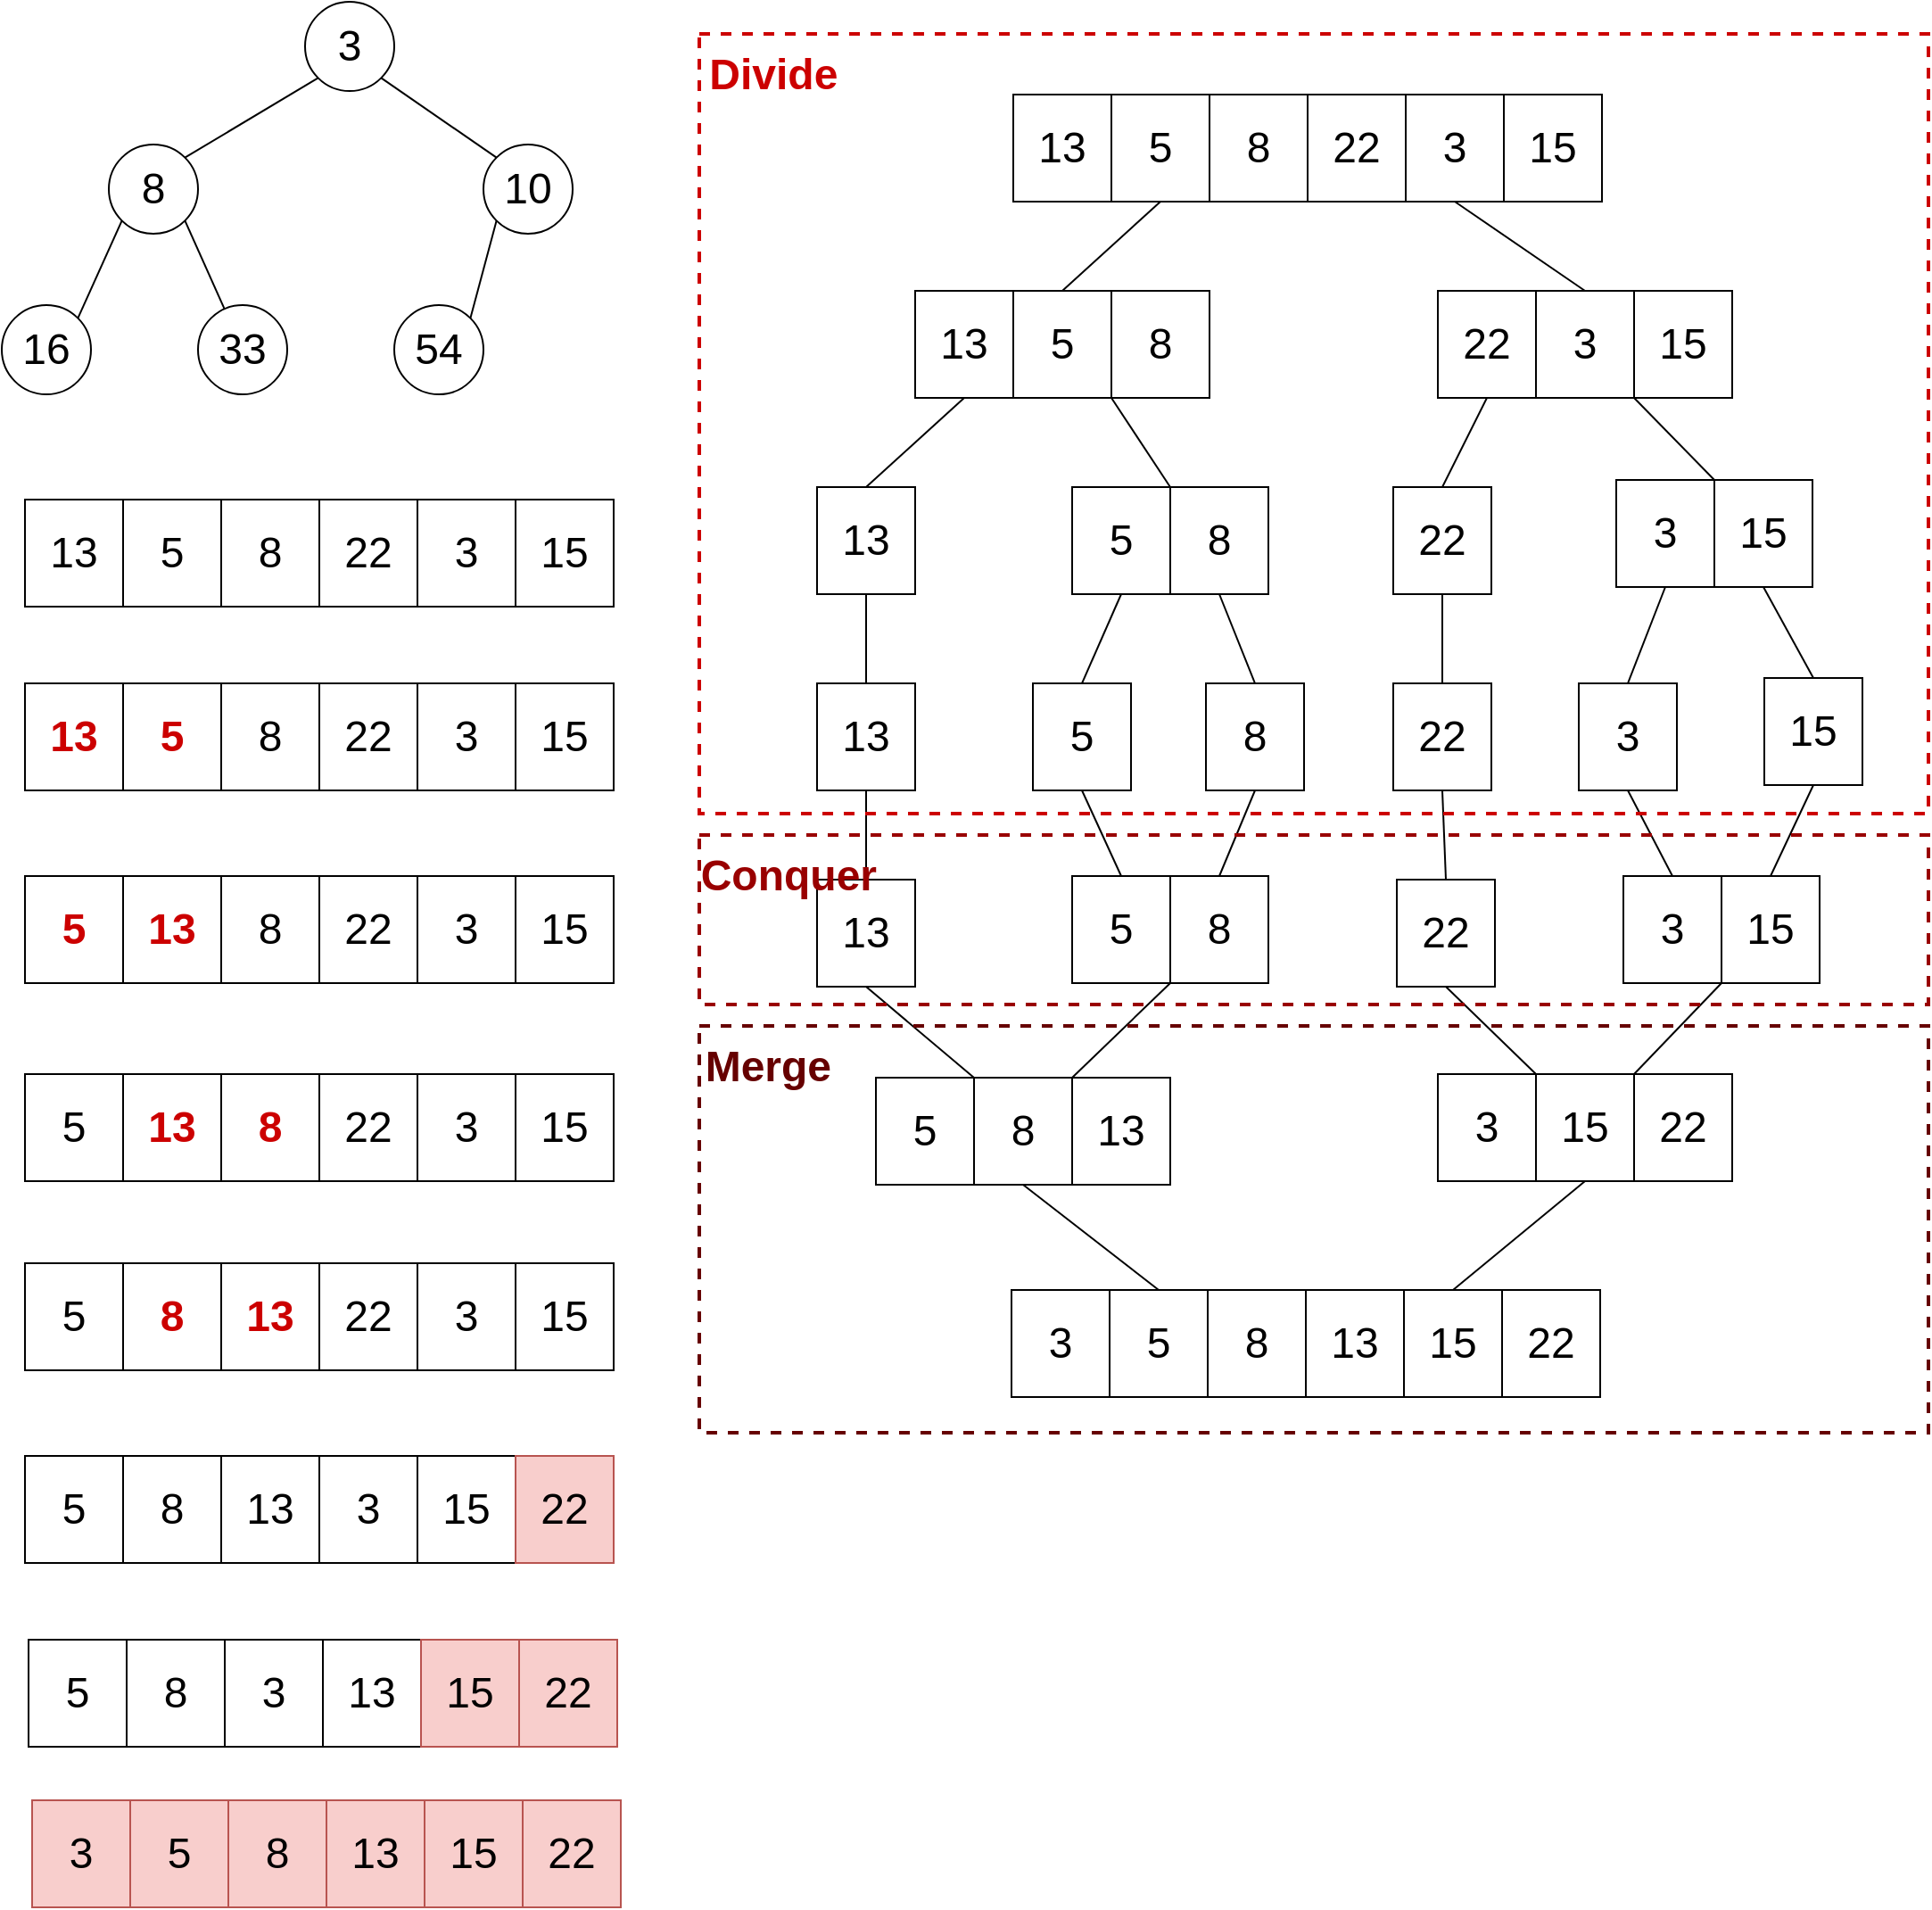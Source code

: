 <mxfile version="12.9.13" type="github">
  <diagram id="IQpS7d1PLVy1vGDSn6vQ" name="Page-1">
    <mxGraphModel dx="1357" dy="807" grid="0" gridSize="10" guides="1" tooltips="1" connect="1" arrows="1" fold="1" page="0" pageScale="1" pageWidth="850" pageHeight="1100" math="0" shadow="0">
      <root>
        <mxCell id="0" />
        <mxCell id="1" parent="0" />
        <mxCell id="_ROd4VlNrvX8ry7WKHQZ-1" value="&lt;font style=&quot;font-size: 24px&quot;&gt;3&lt;/font&gt;" style="ellipse;whiteSpace=wrap;html=1;aspect=fixed;fontSize=24;" parent="1" vertex="1">
          <mxGeometry x="180" y="4" width="50" height="50" as="geometry" />
        </mxCell>
        <mxCell id="_ROd4VlNrvX8ry7WKHQZ-2" value="8" style="ellipse;whiteSpace=wrap;html=1;aspect=fixed;fontSize=24;" parent="1" vertex="1">
          <mxGeometry x="70" y="84" width="50" height="50" as="geometry" />
        </mxCell>
        <mxCell id="_ROd4VlNrvX8ry7WKHQZ-3" value="10" style="ellipse;whiteSpace=wrap;html=1;aspect=fixed;fontSize=24;" parent="1" vertex="1">
          <mxGeometry x="280" y="84" width="50" height="50" as="geometry" />
        </mxCell>
        <mxCell id="_ROd4VlNrvX8ry7WKHQZ-4" value="16" style="ellipse;whiteSpace=wrap;html=1;aspect=fixed;fontSize=24;" parent="1" vertex="1">
          <mxGeometry x="10" y="174" width="50" height="50" as="geometry" />
        </mxCell>
        <mxCell id="_ROd4VlNrvX8ry7WKHQZ-5" value="33" style="ellipse;whiteSpace=wrap;html=1;aspect=fixed;fontSize=24;" parent="1" vertex="1">
          <mxGeometry x="120" y="174" width="50" height="50" as="geometry" />
        </mxCell>
        <mxCell id="_ROd4VlNrvX8ry7WKHQZ-6" value="54" style="ellipse;whiteSpace=wrap;html=1;aspect=fixed;fontSize=24;" parent="1" vertex="1">
          <mxGeometry x="230" y="174" width="50" height="50" as="geometry" />
        </mxCell>
        <mxCell id="_ROd4VlNrvX8ry7WKHQZ-9" value="" style="endArrow=none;html=1;entryX=0;entryY=1;entryDx=0;entryDy=0;exitX=1;exitY=0;exitDx=0;exitDy=0;fontSize=24;" parent="1" source="_ROd4VlNrvX8ry7WKHQZ-2" target="_ROd4VlNrvX8ry7WKHQZ-1" edge="1">
          <mxGeometry width="50" height="50" relative="1" as="geometry">
            <mxPoint x="180" y="384" as="sourcePoint" />
            <mxPoint x="230" y="334" as="targetPoint" />
          </mxGeometry>
        </mxCell>
        <mxCell id="_ROd4VlNrvX8ry7WKHQZ-10" value="" style="endArrow=none;html=1;entryX=1;entryY=1;entryDx=0;entryDy=0;exitX=0;exitY=0;exitDx=0;exitDy=0;fontSize=24;" parent="1" source="_ROd4VlNrvX8ry7WKHQZ-3" target="_ROd4VlNrvX8ry7WKHQZ-1" edge="1">
          <mxGeometry width="50" height="50" relative="1" as="geometry">
            <mxPoint x="180" y="384" as="sourcePoint" />
            <mxPoint x="230" y="334" as="targetPoint" />
          </mxGeometry>
        </mxCell>
        <mxCell id="_ROd4VlNrvX8ry7WKHQZ-11" value="" style="endArrow=none;html=1;entryX=0;entryY=1;entryDx=0;entryDy=0;exitX=1;exitY=0;exitDx=0;exitDy=0;fontSize=24;" parent="1" source="_ROd4VlNrvX8ry7WKHQZ-4" target="_ROd4VlNrvX8ry7WKHQZ-2" edge="1">
          <mxGeometry width="50" height="50" relative="1" as="geometry">
            <mxPoint x="180" y="384" as="sourcePoint" />
            <mxPoint x="230" y="334" as="targetPoint" />
          </mxGeometry>
        </mxCell>
        <mxCell id="_ROd4VlNrvX8ry7WKHQZ-13" value="" style="endArrow=none;html=1;entryX=1;entryY=1;entryDx=0;entryDy=0;fontSize=24;" parent="1" source="_ROd4VlNrvX8ry7WKHQZ-5" target="_ROd4VlNrvX8ry7WKHQZ-2" edge="1">
          <mxGeometry width="50" height="50" relative="1" as="geometry">
            <mxPoint x="180" y="384" as="sourcePoint" />
            <mxPoint x="230" y="334" as="targetPoint" />
          </mxGeometry>
        </mxCell>
        <mxCell id="_ROd4VlNrvX8ry7WKHQZ-15" value="" style="endArrow=none;html=1;entryX=0;entryY=1;entryDx=0;entryDy=0;exitX=1;exitY=0;exitDx=0;exitDy=0;fontSize=24;" parent="1" source="_ROd4VlNrvX8ry7WKHQZ-6" target="_ROd4VlNrvX8ry7WKHQZ-3" edge="1">
          <mxGeometry width="50" height="50" relative="1" as="geometry">
            <mxPoint x="180" y="384" as="sourcePoint" />
            <mxPoint x="230" y="334" as="targetPoint" />
          </mxGeometry>
        </mxCell>
        <mxCell id="_ROd4VlNrvX8ry7WKHQZ-67" value="" style="group" parent="1" vertex="1" connectable="0">
          <mxGeometry x="23" y="283" width="330" height="60" as="geometry" />
        </mxCell>
        <mxCell id="_ROd4VlNrvX8ry7WKHQZ-31" value="5" style="rounded=0;whiteSpace=wrap;html=1;fontSize=24;" parent="_ROd4VlNrvX8ry7WKHQZ-67" vertex="1">
          <mxGeometry x="55" width="55" height="60" as="geometry" />
        </mxCell>
        <mxCell id="_ROd4VlNrvX8ry7WKHQZ-32" value="13" style="rounded=0;whiteSpace=wrap;html=1;fontSize=24;" parent="_ROd4VlNrvX8ry7WKHQZ-67" vertex="1">
          <mxGeometry width="55" height="60" as="geometry" />
        </mxCell>
        <mxCell id="_ROd4VlNrvX8ry7WKHQZ-33" value="8" style="rounded=0;whiteSpace=wrap;html=1;fontSize=24;" parent="_ROd4VlNrvX8ry7WKHQZ-67" vertex="1">
          <mxGeometry x="110" width="55" height="60" as="geometry" />
        </mxCell>
        <mxCell id="_ROd4VlNrvX8ry7WKHQZ-34" value="22" style="rounded=0;whiteSpace=wrap;html=1;fontSize=24;" parent="_ROd4VlNrvX8ry7WKHQZ-67" vertex="1">
          <mxGeometry x="165" width="55" height="60" as="geometry" />
        </mxCell>
        <mxCell id="_ROd4VlNrvX8ry7WKHQZ-35" value="3" style="rounded=0;whiteSpace=wrap;html=1;fontSize=24;" parent="_ROd4VlNrvX8ry7WKHQZ-67" vertex="1">
          <mxGeometry x="220" width="55" height="60" as="geometry" />
        </mxCell>
        <mxCell id="_ROd4VlNrvX8ry7WKHQZ-36" value="15" style="rounded=0;whiteSpace=wrap;html=1;fontSize=24;" parent="_ROd4VlNrvX8ry7WKHQZ-67" vertex="1">
          <mxGeometry x="275" width="55" height="60" as="geometry" />
        </mxCell>
        <mxCell id="_ROd4VlNrvX8ry7WKHQZ-68" value="" style="group" parent="1" vertex="1" connectable="0">
          <mxGeometry x="23" y="386" width="330" height="60" as="geometry" />
        </mxCell>
        <mxCell id="_ROd4VlNrvX8ry7WKHQZ-37" value="&lt;font color=&quot;#CC0000&quot;&gt;&lt;b&gt;5&lt;/b&gt;&lt;/font&gt;" style="rounded=0;whiteSpace=wrap;html=1;fontSize=24;" parent="_ROd4VlNrvX8ry7WKHQZ-68" vertex="1">
          <mxGeometry x="55" width="55" height="60" as="geometry" />
        </mxCell>
        <mxCell id="_ROd4VlNrvX8ry7WKHQZ-38" value="&lt;font color=&quot;#CC0000&quot;&gt;&lt;b&gt;13&lt;/b&gt;&lt;/font&gt;" style="rounded=0;whiteSpace=wrap;html=1;fontSize=24;" parent="_ROd4VlNrvX8ry7WKHQZ-68" vertex="1">
          <mxGeometry width="55" height="60" as="geometry" />
        </mxCell>
        <mxCell id="_ROd4VlNrvX8ry7WKHQZ-39" value="8" style="rounded=0;whiteSpace=wrap;html=1;fontSize=24;" parent="_ROd4VlNrvX8ry7WKHQZ-68" vertex="1">
          <mxGeometry x="110" width="55" height="60" as="geometry" />
        </mxCell>
        <mxCell id="_ROd4VlNrvX8ry7WKHQZ-40" value="22" style="rounded=0;whiteSpace=wrap;html=1;fontSize=24;" parent="_ROd4VlNrvX8ry7WKHQZ-68" vertex="1">
          <mxGeometry x="165" width="55" height="60" as="geometry" />
        </mxCell>
        <mxCell id="_ROd4VlNrvX8ry7WKHQZ-41" value="3" style="rounded=0;whiteSpace=wrap;html=1;fontSize=24;" parent="_ROd4VlNrvX8ry7WKHQZ-68" vertex="1">
          <mxGeometry x="220" width="55" height="60" as="geometry" />
        </mxCell>
        <mxCell id="_ROd4VlNrvX8ry7WKHQZ-42" value="15" style="rounded=0;whiteSpace=wrap;html=1;fontSize=24;" parent="_ROd4VlNrvX8ry7WKHQZ-68" vertex="1">
          <mxGeometry x="275" width="55" height="60" as="geometry" />
        </mxCell>
        <mxCell id="_ROd4VlNrvX8ry7WKHQZ-69" value="" style="group" parent="1" vertex="1" connectable="0">
          <mxGeometry x="23" y="494" width="330" height="60" as="geometry" />
        </mxCell>
        <mxCell id="_ROd4VlNrvX8ry7WKHQZ-43" value="&lt;b&gt;&lt;font color=&quot;#CC0000&quot;&gt;13&lt;/font&gt;&lt;/b&gt;" style="rounded=0;whiteSpace=wrap;html=1;fontSize=24;" parent="_ROd4VlNrvX8ry7WKHQZ-69" vertex="1">
          <mxGeometry x="55" width="55" height="60" as="geometry" />
        </mxCell>
        <mxCell id="_ROd4VlNrvX8ry7WKHQZ-44" value="&lt;b&gt;&lt;font color=&quot;#CC0000&quot;&gt;5&lt;/font&gt;&lt;/b&gt;" style="rounded=0;whiteSpace=wrap;html=1;fontSize=24;" parent="_ROd4VlNrvX8ry7WKHQZ-69" vertex="1">
          <mxGeometry width="55" height="60" as="geometry" />
        </mxCell>
        <mxCell id="_ROd4VlNrvX8ry7WKHQZ-45" value="8" style="rounded=0;whiteSpace=wrap;html=1;fontSize=24;" parent="_ROd4VlNrvX8ry7WKHQZ-69" vertex="1">
          <mxGeometry x="110" width="55" height="60" as="geometry" />
        </mxCell>
        <mxCell id="_ROd4VlNrvX8ry7WKHQZ-46" value="22" style="rounded=0;whiteSpace=wrap;html=1;fontSize=24;" parent="_ROd4VlNrvX8ry7WKHQZ-69" vertex="1">
          <mxGeometry x="165" width="55" height="60" as="geometry" />
        </mxCell>
        <mxCell id="_ROd4VlNrvX8ry7WKHQZ-47" value="3" style="rounded=0;whiteSpace=wrap;html=1;fontSize=24;" parent="_ROd4VlNrvX8ry7WKHQZ-69" vertex="1">
          <mxGeometry x="220" width="55" height="60" as="geometry" />
        </mxCell>
        <mxCell id="_ROd4VlNrvX8ry7WKHQZ-48" value="15" style="rounded=0;whiteSpace=wrap;html=1;fontSize=24;" parent="_ROd4VlNrvX8ry7WKHQZ-69" vertex="1">
          <mxGeometry x="275" width="55" height="60" as="geometry" />
        </mxCell>
        <mxCell id="_ROd4VlNrvX8ry7WKHQZ-70" value="" style="group" parent="1" vertex="1" connectable="0">
          <mxGeometry x="23" y="605" width="330" height="60" as="geometry" />
        </mxCell>
        <mxCell id="_ROd4VlNrvX8ry7WKHQZ-49" value="&lt;b&gt;&lt;font color=&quot;#CC0000&quot;&gt;13&lt;/font&gt;&lt;/b&gt;" style="rounded=0;whiteSpace=wrap;html=1;fontSize=24;" parent="_ROd4VlNrvX8ry7WKHQZ-70" vertex="1">
          <mxGeometry x="55" width="55" height="60" as="geometry" />
        </mxCell>
        <mxCell id="_ROd4VlNrvX8ry7WKHQZ-50" value="5" style="rounded=0;whiteSpace=wrap;html=1;fontSize=24;" parent="_ROd4VlNrvX8ry7WKHQZ-70" vertex="1">
          <mxGeometry width="55" height="60" as="geometry" />
        </mxCell>
        <mxCell id="_ROd4VlNrvX8ry7WKHQZ-51" value="&lt;b&gt;&lt;font color=&quot;#CC0000&quot;&gt;8&lt;/font&gt;&lt;/b&gt;" style="rounded=0;whiteSpace=wrap;html=1;fontSize=24;" parent="_ROd4VlNrvX8ry7WKHQZ-70" vertex="1">
          <mxGeometry x="110" width="55" height="60" as="geometry" />
        </mxCell>
        <mxCell id="_ROd4VlNrvX8ry7WKHQZ-52" value="22" style="rounded=0;whiteSpace=wrap;html=1;fontSize=24;" parent="_ROd4VlNrvX8ry7WKHQZ-70" vertex="1">
          <mxGeometry x="165" width="55" height="60" as="geometry" />
        </mxCell>
        <mxCell id="_ROd4VlNrvX8ry7WKHQZ-53" value="3" style="rounded=0;whiteSpace=wrap;html=1;fontSize=24;" parent="_ROd4VlNrvX8ry7WKHQZ-70" vertex="1">
          <mxGeometry x="220" width="55" height="60" as="geometry" />
        </mxCell>
        <mxCell id="_ROd4VlNrvX8ry7WKHQZ-54" value="15" style="rounded=0;whiteSpace=wrap;html=1;fontSize=24;" parent="_ROd4VlNrvX8ry7WKHQZ-70" vertex="1">
          <mxGeometry x="275" width="55" height="60" as="geometry" />
        </mxCell>
        <mxCell id="_ROd4VlNrvX8ry7WKHQZ-71" value="" style="group" parent="1" vertex="1" connectable="0">
          <mxGeometry x="23" y="711" width="330" height="60" as="geometry" />
        </mxCell>
        <mxCell id="_ROd4VlNrvX8ry7WKHQZ-55" value="&lt;b&gt;&lt;font color=&quot;#CC0000&quot;&gt;8&lt;/font&gt;&lt;/b&gt;" style="rounded=0;whiteSpace=wrap;html=1;fontSize=24;" parent="_ROd4VlNrvX8ry7WKHQZ-71" vertex="1">
          <mxGeometry x="55" width="55" height="60" as="geometry" />
        </mxCell>
        <mxCell id="_ROd4VlNrvX8ry7WKHQZ-56" value="5" style="rounded=0;whiteSpace=wrap;html=1;fontSize=24;" parent="_ROd4VlNrvX8ry7WKHQZ-71" vertex="1">
          <mxGeometry width="55" height="60" as="geometry" />
        </mxCell>
        <mxCell id="_ROd4VlNrvX8ry7WKHQZ-57" value="&lt;b&gt;&lt;font color=&quot;#CC0000&quot;&gt;13&lt;/font&gt;&lt;/b&gt;" style="rounded=0;whiteSpace=wrap;html=1;fontSize=24;" parent="_ROd4VlNrvX8ry7WKHQZ-71" vertex="1">
          <mxGeometry x="110" width="55" height="60" as="geometry" />
        </mxCell>
        <mxCell id="_ROd4VlNrvX8ry7WKHQZ-58" value="22" style="rounded=0;whiteSpace=wrap;html=1;fontSize=24;" parent="_ROd4VlNrvX8ry7WKHQZ-71" vertex="1">
          <mxGeometry x="165" width="55" height="60" as="geometry" />
        </mxCell>
        <mxCell id="_ROd4VlNrvX8ry7WKHQZ-59" value="3" style="rounded=0;whiteSpace=wrap;html=1;fontSize=24;" parent="_ROd4VlNrvX8ry7WKHQZ-71" vertex="1">
          <mxGeometry x="220" width="55" height="60" as="geometry" />
        </mxCell>
        <mxCell id="_ROd4VlNrvX8ry7WKHQZ-60" value="15" style="rounded=0;whiteSpace=wrap;html=1;fontSize=24;" parent="_ROd4VlNrvX8ry7WKHQZ-71" vertex="1">
          <mxGeometry x="275" width="55" height="60" as="geometry" />
        </mxCell>
        <mxCell id="_ROd4VlNrvX8ry7WKHQZ-72" value="" style="group" parent="1" vertex="1" connectable="0">
          <mxGeometry x="23" y="819" width="330" height="60" as="geometry" />
        </mxCell>
        <mxCell id="_ROd4VlNrvX8ry7WKHQZ-61" value="8" style="rounded=0;whiteSpace=wrap;html=1;fontSize=24;" parent="_ROd4VlNrvX8ry7WKHQZ-72" vertex="1">
          <mxGeometry x="55" width="55" height="60" as="geometry" />
        </mxCell>
        <mxCell id="_ROd4VlNrvX8ry7WKHQZ-62" value="5" style="rounded=0;whiteSpace=wrap;html=1;fontSize=24;" parent="_ROd4VlNrvX8ry7WKHQZ-72" vertex="1">
          <mxGeometry width="55" height="60" as="geometry" />
        </mxCell>
        <mxCell id="_ROd4VlNrvX8ry7WKHQZ-63" value="13" style="rounded=0;whiteSpace=wrap;html=1;fontSize=24;" parent="_ROd4VlNrvX8ry7WKHQZ-72" vertex="1">
          <mxGeometry x="110" width="55" height="60" as="geometry" />
        </mxCell>
        <mxCell id="_ROd4VlNrvX8ry7WKHQZ-64" value="3" style="rounded=0;whiteSpace=wrap;html=1;fontSize=24;" parent="_ROd4VlNrvX8ry7WKHQZ-72" vertex="1">
          <mxGeometry x="165" width="55" height="60" as="geometry" />
        </mxCell>
        <mxCell id="_ROd4VlNrvX8ry7WKHQZ-65" value="15" style="rounded=0;whiteSpace=wrap;html=1;fontSize=24;" parent="_ROd4VlNrvX8ry7WKHQZ-72" vertex="1">
          <mxGeometry x="220" width="55" height="60" as="geometry" />
        </mxCell>
        <mxCell id="_ROd4VlNrvX8ry7WKHQZ-66" value="22" style="rounded=0;whiteSpace=wrap;html=1;fontSize=24;fillColor=#f8cecc;strokeColor=#b85450;" parent="_ROd4VlNrvX8ry7WKHQZ-72" vertex="1">
          <mxGeometry x="275" width="55" height="60" as="geometry" />
        </mxCell>
        <mxCell id="alqseJsik2M_g6vykvSD-1" value="" style="group" vertex="1" connectable="0" parent="1">
          <mxGeometry x="25" y="922" width="330" height="60" as="geometry" />
        </mxCell>
        <mxCell id="alqseJsik2M_g6vykvSD-2" value="8" style="rounded=0;whiteSpace=wrap;html=1;fontSize=24;" vertex="1" parent="alqseJsik2M_g6vykvSD-1">
          <mxGeometry x="55" width="55" height="60" as="geometry" />
        </mxCell>
        <mxCell id="alqseJsik2M_g6vykvSD-3" value="5" style="rounded=0;whiteSpace=wrap;html=1;fontSize=24;" vertex="1" parent="alqseJsik2M_g6vykvSD-1">
          <mxGeometry width="55" height="60" as="geometry" />
        </mxCell>
        <mxCell id="alqseJsik2M_g6vykvSD-4" value="3" style="rounded=0;whiteSpace=wrap;html=1;fontSize=24;" vertex="1" parent="alqseJsik2M_g6vykvSD-1">
          <mxGeometry x="110" width="55" height="60" as="geometry" />
        </mxCell>
        <mxCell id="alqseJsik2M_g6vykvSD-5" value="13" style="rounded=0;whiteSpace=wrap;html=1;fontSize=24;" vertex="1" parent="alqseJsik2M_g6vykvSD-1">
          <mxGeometry x="165" width="55" height="60" as="geometry" />
        </mxCell>
        <mxCell id="alqseJsik2M_g6vykvSD-6" value="15" style="rounded=0;whiteSpace=wrap;html=1;fontSize=24;fillColor=#f8cecc;strokeColor=#b85450;" vertex="1" parent="alqseJsik2M_g6vykvSD-1">
          <mxGeometry x="220" width="55" height="60" as="geometry" />
        </mxCell>
        <mxCell id="alqseJsik2M_g6vykvSD-7" value="22" style="rounded=0;whiteSpace=wrap;html=1;fontSize=24;fillColor=#f8cecc;strokeColor=#b85450;" vertex="1" parent="alqseJsik2M_g6vykvSD-1">
          <mxGeometry x="275" width="55" height="60" as="geometry" />
        </mxCell>
        <mxCell id="alqseJsik2M_g6vykvSD-8" value="" style="group;fillColor=#f8cecc;strokeColor=#b85450;" vertex="1" connectable="0" parent="1">
          <mxGeometry x="27" y="1012" width="330" height="60" as="geometry" />
        </mxCell>
        <mxCell id="alqseJsik2M_g6vykvSD-9" value="5" style="rounded=0;whiteSpace=wrap;html=1;fontSize=24;fillColor=#f8cecc;strokeColor=#b85450;" vertex="1" parent="alqseJsik2M_g6vykvSD-8">
          <mxGeometry x="55" width="55" height="60" as="geometry" />
        </mxCell>
        <mxCell id="alqseJsik2M_g6vykvSD-10" value="3" style="rounded=0;whiteSpace=wrap;html=1;fontSize=24;fillColor=#f8cecc;strokeColor=#b85450;" vertex="1" parent="alqseJsik2M_g6vykvSD-8">
          <mxGeometry width="55" height="60" as="geometry" />
        </mxCell>
        <mxCell id="alqseJsik2M_g6vykvSD-11" value="8" style="rounded=0;whiteSpace=wrap;html=1;fontSize=24;fillColor=#f8cecc;strokeColor=#b85450;" vertex="1" parent="alqseJsik2M_g6vykvSD-8">
          <mxGeometry x="110" width="55" height="60" as="geometry" />
        </mxCell>
        <mxCell id="alqseJsik2M_g6vykvSD-12" value="13" style="rounded=0;whiteSpace=wrap;html=1;fontSize=24;fillColor=#f8cecc;strokeColor=#b85450;" vertex="1" parent="alqseJsik2M_g6vykvSD-8">
          <mxGeometry x="165" width="55" height="60" as="geometry" />
        </mxCell>
        <mxCell id="alqseJsik2M_g6vykvSD-13" value="15" style="rounded=0;whiteSpace=wrap;html=1;fontSize=24;fillColor=#f8cecc;strokeColor=#b85450;" vertex="1" parent="alqseJsik2M_g6vykvSD-8">
          <mxGeometry x="220" width="55" height="60" as="geometry" />
        </mxCell>
        <mxCell id="alqseJsik2M_g6vykvSD-14" value="22" style="rounded=0;whiteSpace=wrap;html=1;fontSize=24;fillColor=#f8cecc;strokeColor=#b85450;" vertex="1" parent="alqseJsik2M_g6vykvSD-8">
          <mxGeometry x="275" width="55" height="60" as="geometry" />
        </mxCell>
        <mxCell id="alqseJsik2M_g6vykvSD-15" value="" style="group;" vertex="1" connectable="0" parent="1">
          <mxGeometry x="577" y="56" width="330" height="60" as="geometry" />
        </mxCell>
        <mxCell id="alqseJsik2M_g6vykvSD-16" value="5" style="rounded=0;whiteSpace=wrap;html=1;fontSize=24;" vertex="1" parent="alqseJsik2M_g6vykvSD-15">
          <mxGeometry x="55" width="55" height="60" as="geometry" />
        </mxCell>
        <mxCell id="alqseJsik2M_g6vykvSD-17" value="13" style="rounded=0;whiteSpace=wrap;html=1;fontSize=24;" vertex="1" parent="alqseJsik2M_g6vykvSD-15">
          <mxGeometry width="55" height="60" as="geometry" />
        </mxCell>
        <mxCell id="alqseJsik2M_g6vykvSD-18" value="8" style="rounded=0;whiteSpace=wrap;html=1;fontSize=24;" vertex="1" parent="alqseJsik2M_g6vykvSD-15">
          <mxGeometry x="110" width="55" height="60" as="geometry" />
        </mxCell>
        <mxCell id="alqseJsik2M_g6vykvSD-19" value="22" style="rounded=0;whiteSpace=wrap;html=1;fontSize=24;" vertex="1" parent="alqseJsik2M_g6vykvSD-15">
          <mxGeometry x="165" width="55" height="60" as="geometry" />
        </mxCell>
        <mxCell id="alqseJsik2M_g6vykvSD-20" value="3" style="rounded=0;whiteSpace=wrap;html=1;fontSize=24;" vertex="1" parent="alqseJsik2M_g6vykvSD-15">
          <mxGeometry x="220" width="55" height="60" as="geometry" />
        </mxCell>
        <mxCell id="alqseJsik2M_g6vykvSD-21" value="15" style="rounded=0;whiteSpace=wrap;html=1;fontSize=24;" vertex="1" parent="alqseJsik2M_g6vykvSD-15">
          <mxGeometry x="275" width="55" height="60" as="geometry" />
        </mxCell>
        <mxCell id="alqseJsik2M_g6vykvSD-22" value="5" style="rounded=0;whiteSpace=wrap;html=1;fontSize=24;" vertex="1" parent="1">
          <mxGeometry x="577" y="166" width="55" height="60" as="geometry" />
        </mxCell>
        <mxCell id="alqseJsik2M_g6vykvSD-23" value="13" style="rounded=0;whiteSpace=wrap;html=1;fontSize=24;" vertex="1" parent="1">
          <mxGeometry x="522" y="166" width="55" height="60" as="geometry" />
        </mxCell>
        <mxCell id="alqseJsik2M_g6vykvSD-24" value="8" style="rounded=0;whiteSpace=wrap;html=1;fontSize=24;" vertex="1" parent="1">
          <mxGeometry x="632" y="166" width="55" height="60" as="geometry" />
        </mxCell>
        <mxCell id="alqseJsik2M_g6vykvSD-25" value="3" style="rounded=0;whiteSpace=wrap;html=1;fontSize=24;" vertex="1" parent="1">
          <mxGeometry x="870" y="166" width="55" height="60" as="geometry" />
        </mxCell>
        <mxCell id="alqseJsik2M_g6vykvSD-26" value="22" style="rounded=0;whiteSpace=wrap;html=1;fontSize=24;" vertex="1" parent="1">
          <mxGeometry x="815" y="166" width="55" height="60" as="geometry" />
        </mxCell>
        <mxCell id="alqseJsik2M_g6vykvSD-27" value="15" style="rounded=0;whiteSpace=wrap;html=1;fontSize=24;" vertex="1" parent="1">
          <mxGeometry x="925" y="166" width="55" height="60" as="geometry" />
        </mxCell>
        <mxCell id="alqseJsik2M_g6vykvSD-29" value="13" style="rounded=0;whiteSpace=wrap;html=1;fontSize=24;" vertex="1" parent="1">
          <mxGeometry x="467" y="276" width="55" height="60" as="geometry" />
        </mxCell>
        <mxCell id="alqseJsik2M_g6vykvSD-31" value="5" style="rounded=0;whiteSpace=wrap;html=1;fontSize=24;" vertex="1" parent="1">
          <mxGeometry x="610" y="276" width="55" height="60" as="geometry" />
        </mxCell>
        <mxCell id="alqseJsik2M_g6vykvSD-32" value="8" style="rounded=0;whiteSpace=wrap;html=1;fontSize=24;" vertex="1" parent="1">
          <mxGeometry x="665" y="276" width="55" height="60" as="geometry" />
        </mxCell>
        <mxCell id="alqseJsik2M_g6vykvSD-33" value="22" style="rounded=0;whiteSpace=wrap;html=1;fontSize=24;" vertex="1" parent="1">
          <mxGeometry x="790" y="276" width="55" height="60" as="geometry" />
        </mxCell>
        <mxCell id="alqseJsik2M_g6vykvSD-34" value="3" style="rounded=0;whiteSpace=wrap;html=1;fontSize=24;" vertex="1" parent="1">
          <mxGeometry x="915" y="272" width="55" height="60" as="geometry" />
        </mxCell>
        <mxCell id="alqseJsik2M_g6vykvSD-35" value="15" style="rounded=0;whiteSpace=wrap;html=1;fontSize=24;" vertex="1" parent="1">
          <mxGeometry x="970" y="272" width="55" height="60" as="geometry" />
        </mxCell>
        <mxCell id="alqseJsik2M_g6vykvSD-37" value="5" style="rounded=0;whiteSpace=wrap;html=1;fontSize=24;" vertex="1" parent="1">
          <mxGeometry x="588" y="386" width="55" height="60" as="geometry" />
        </mxCell>
        <mxCell id="alqseJsik2M_g6vykvSD-38" value="8" style="rounded=0;whiteSpace=wrap;html=1;fontSize=24;" vertex="1" parent="1">
          <mxGeometry x="685" y="386" width="55" height="60" as="geometry" />
        </mxCell>
        <mxCell id="alqseJsik2M_g6vykvSD-39" value="13" style="rounded=0;whiteSpace=wrap;html=1;fontSize=24;" vertex="1" parent="1">
          <mxGeometry x="467" y="386" width="55" height="60" as="geometry" />
        </mxCell>
        <mxCell id="alqseJsik2M_g6vykvSD-41" value="22" style="rounded=0;whiteSpace=wrap;html=1;fontSize=24;" vertex="1" parent="1">
          <mxGeometry x="790" y="386" width="55" height="60" as="geometry" />
        </mxCell>
        <mxCell id="alqseJsik2M_g6vykvSD-43" value="3" style="rounded=0;whiteSpace=wrap;html=1;fontSize=24;" vertex="1" parent="1">
          <mxGeometry x="894" y="386" width="55" height="60" as="geometry" />
        </mxCell>
        <mxCell id="alqseJsik2M_g6vykvSD-44" value="15" style="rounded=0;whiteSpace=wrap;html=1;fontSize=24;" vertex="1" parent="1">
          <mxGeometry x="998" y="383" width="55" height="60" as="geometry" />
        </mxCell>
        <mxCell id="alqseJsik2M_g6vykvSD-45" value="13" style="rounded=0;whiteSpace=wrap;html=1;fontSize=24;" vertex="1" parent="1">
          <mxGeometry x="467" y="496" width="55" height="60" as="geometry" />
        </mxCell>
        <mxCell id="alqseJsik2M_g6vykvSD-46" value="5" style="rounded=0;whiteSpace=wrap;html=1;fontSize=24;" vertex="1" parent="1">
          <mxGeometry x="610" y="494" width="55" height="60" as="geometry" />
        </mxCell>
        <mxCell id="alqseJsik2M_g6vykvSD-47" value="8" style="rounded=0;whiteSpace=wrap;html=1;fontSize=24;" vertex="1" parent="1">
          <mxGeometry x="665" y="494" width="55" height="60" as="geometry" />
        </mxCell>
        <mxCell id="alqseJsik2M_g6vykvSD-48" value="22" style="rounded=0;whiteSpace=wrap;html=1;fontSize=24;" vertex="1" parent="1">
          <mxGeometry x="792" y="496" width="55" height="60" as="geometry" />
        </mxCell>
        <mxCell id="alqseJsik2M_g6vykvSD-49" value="3" style="rounded=0;whiteSpace=wrap;html=1;fontSize=24;" vertex="1" parent="1">
          <mxGeometry x="919" y="494" width="55" height="60" as="geometry" />
        </mxCell>
        <mxCell id="alqseJsik2M_g6vykvSD-50" value="15" style="rounded=0;whiteSpace=wrap;html=1;fontSize=24;" vertex="1" parent="1">
          <mxGeometry x="974" y="494" width="55" height="60" as="geometry" />
        </mxCell>
        <mxCell id="alqseJsik2M_g6vykvSD-51" value="8" style="rounded=0;whiteSpace=wrap;html=1;fontSize=24;" vertex="1" parent="1">
          <mxGeometry x="555" y="607" width="55" height="60" as="geometry" />
        </mxCell>
        <mxCell id="alqseJsik2M_g6vykvSD-52" value="5" style="rounded=0;whiteSpace=wrap;html=1;fontSize=24;" vertex="1" parent="1">
          <mxGeometry x="500" y="607" width="55" height="60" as="geometry" />
        </mxCell>
        <mxCell id="alqseJsik2M_g6vykvSD-53" value="13" style="rounded=0;whiteSpace=wrap;html=1;fontSize=24;" vertex="1" parent="1">
          <mxGeometry x="610" y="607" width="55" height="60" as="geometry" />
        </mxCell>
        <mxCell id="alqseJsik2M_g6vykvSD-54" value="15" style="rounded=0;whiteSpace=wrap;html=1;fontSize=24;" vertex="1" parent="1">
          <mxGeometry x="870" y="605" width="55" height="60" as="geometry" />
        </mxCell>
        <mxCell id="alqseJsik2M_g6vykvSD-55" value="3" style="rounded=0;whiteSpace=wrap;html=1;fontSize=24;" vertex="1" parent="1">
          <mxGeometry x="815" y="605" width="55" height="60" as="geometry" />
        </mxCell>
        <mxCell id="alqseJsik2M_g6vykvSD-56" value="22" style="rounded=0;whiteSpace=wrap;html=1;fontSize=24;" vertex="1" parent="1">
          <mxGeometry x="925" y="605" width="55" height="60" as="geometry" />
        </mxCell>
        <mxCell id="alqseJsik2M_g6vykvSD-57" value="" style="group;" vertex="1" connectable="0" parent="1">
          <mxGeometry x="576" y="726" width="330" height="60" as="geometry" />
        </mxCell>
        <mxCell id="alqseJsik2M_g6vykvSD-58" value="5" style="rounded=0;whiteSpace=wrap;html=1;fontSize=24;" vertex="1" parent="alqseJsik2M_g6vykvSD-57">
          <mxGeometry x="55" width="55" height="60" as="geometry" />
        </mxCell>
        <mxCell id="alqseJsik2M_g6vykvSD-59" value="3" style="rounded=0;whiteSpace=wrap;html=1;fontSize=24;" vertex="1" parent="alqseJsik2M_g6vykvSD-57">
          <mxGeometry width="55" height="60" as="geometry" />
        </mxCell>
        <mxCell id="alqseJsik2M_g6vykvSD-60" value="8" style="rounded=0;whiteSpace=wrap;html=1;fontSize=24;" vertex="1" parent="alqseJsik2M_g6vykvSD-57">
          <mxGeometry x="110" width="55" height="60" as="geometry" />
        </mxCell>
        <mxCell id="alqseJsik2M_g6vykvSD-61" value="13" style="rounded=0;whiteSpace=wrap;html=1;fontSize=24;" vertex="1" parent="alqseJsik2M_g6vykvSD-57">
          <mxGeometry x="165" width="55" height="60" as="geometry" />
        </mxCell>
        <mxCell id="alqseJsik2M_g6vykvSD-62" value="15" style="rounded=0;whiteSpace=wrap;html=1;fontSize=24;" vertex="1" parent="alqseJsik2M_g6vykvSD-57">
          <mxGeometry x="220" width="55" height="60" as="geometry" />
        </mxCell>
        <mxCell id="alqseJsik2M_g6vykvSD-63" value="22" style="rounded=0;whiteSpace=wrap;html=1;fontSize=24;" vertex="1" parent="alqseJsik2M_g6vykvSD-57">
          <mxGeometry x="275" width="55" height="60" as="geometry" />
        </mxCell>
        <mxCell id="alqseJsik2M_g6vykvSD-64" value="" style="endArrow=none;html=1;entryX=0.5;entryY=1;entryDx=0;entryDy=0;exitX=0.5;exitY=0;exitDx=0;exitDy=0;" edge="1" parent="1" source="alqseJsik2M_g6vykvSD-22" target="alqseJsik2M_g6vykvSD-16">
          <mxGeometry width="50" height="50" relative="1" as="geometry">
            <mxPoint x="399" y="455" as="sourcePoint" />
            <mxPoint x="449" y="405" as="targetPoint" />
          </mxGeometry>
        </mxCell>
        <mxCell id="alqseJsik2M_g6vykvSD-65" value="" style="endArrow=none;html=1;entryX=0.5;entryY=1;entryDx=0;entryDy=0;exitX=0.5;exitY=0;exitDx=0;exitDy=0;" edge="1" parent="1" source="alqseJsik2M_g6vykvSD-25" target="alqseJsik2M_g6vykvSD-20">
          <mxGeometry width="50" height="50" relative="1" as="geometry">
            <mxPoint x="614.5" y="176" as="sourcePoint" />
            <mxPoint x="669.5" y="126" as="targetPoint" />
          </mxGeometry>
        </mxCell>
        <mxCell id="alqseJsik2M_g6vykvSD-66" value="" style="endArrow=none;html=1;entryX=0.5;entryY=1;entryDx=0;entryDy=0;exitX=0.5;exitY=0;exitDx=0;exitDy=0;" edge="1" parent="1" source="alqseJsik2M_g6vykvSD-29" target="alqseJsik2M_g6vykvSD-23">
          <mxGeometry width="50" height="50" relative="1" as="geometry">
            <mxPoint x="614.5" y="176" as="sourcePoint" />
            <mxPoint x="669.5" y="126" as="targetPoint" />
          </mxGeometry>
        </mxCell>
        <mxCell id="alqseJsik2M_g6vykvSD-67" value="" style="endArrow=none;html=1;entryX=0;entryY=1;entryDx=0;entryDy=0;exitX=0;exitY=0;exitDx=0;exitDy=0;" edge="1" parent="1" source="alqseJsik2M_g6vykvSD-32" target="alqseJsik2M_g6vykvSD-24">
          <mxGeometry width="50" height="50" relative="1" as="geometry">
            <mxPoint x="624.5" y="186" as="sourcePoint" />
            <mxPoint x="679.5" y="136" as="targetPoint" />
          </mxGeometry>
        </mxCell>
        <mxCell id="alqseJsik2M_g6vykvSD-68" value="" style="endArrow=none;html=1;entryX=0.5;entryY=1;entryDx=0;entryDy=0;exitX=0.5;exitY=0;exitDx=0;exitDy=0;" edge="1" parent="1" source="alqseJsik2M_g6vykvSD-33" target="alqseJsik2M_g6vykvSD-26">
          <mxGeometry width="50" height="50" relative="1" as="geometry">
            <mxPoint x="634.5" y="196" as="sourcePoint" />
            <mxPoint x="689.5" y="146" as="targetPoint" />
          </mxGeometry>
        </mxCell>
        <mxCell id="alqseJsik2M_g6vykvSD-69" value="" style="endArrow=none;html=1;entryX=1;entryY=1;entryDx=0;entryDy=0;exitX=0;exitY=0;exitDx=0;exitDy=0;" edge="1" parent="1" source="alqseJsik2M_g6vykvSD-35" target="alqseJsik2M_g6vykvSD-25">
          <mxGeometry width="50" height="50" relative="1" as="geometry">
            <mxPoint x="644.5" y="206" as="sourcePoint" />
            <mxPoint x="699.5" y="156" as="targetPoint" />
          </mxGeometry>
        </mxCell>
        <mxCell id="alqseJsik2M_g6vykvSD-70" value="" style="endArrow=none;html=1;entryX=0.5;entryY=1;entryDx=0;entryDy=0;" edge="1" parent="1" source="alqseJsik2M_g6vykvSD-39" target="alqseJsik2M_g6vykvSD-29">
          <mxGeometry width="50" height="50" relative="1" as="geometry">
            <mxPoint x="654.5" y="216" as="sourcePoint" />
            <mxPoint x="709.5" y="166" as="targetPoint" />
          </mxGeometry>
        </mxCell>
        <mxCell id="alqseJsik2M_g6vykvSD-71" value="" style="endArrow=none;html=1;entryX=0.5;entryY=1;entryDx=0;entryDy=0;exitX=0.5;exitY=0;exitDx=0;exitDy=0;" edge="1" parent="1" source="alqseJsik2M_g6vykvSD-37" target="alqseJsik2M_g6vykvSD-31">
          <mxGeometry width="50" height="50" relative="1" as="geometry">
            <mxPoint x="664.5" y="226" as="sourcePoint" />
            <mxPoint x="719.5" y="176" as="targetPoint" />
          </mxGeometry>
        </mxCell>
        <mxCell id="alqseJsik2M_g6vykvSD-72" value="" style="endArrow=none;html=1;entryX=0.5;entryY=1;entryDx=0;entryDy=0;exitX=0.5;exitY=0;exitDx=0;exitDy=0;" edge="1" parent="1" source="alqseJsik2M_g6vykvSD-38" target="alqseJsik2M_g6vykvSD-32">
          <mxGeometry width="50" height="50" relative="1" as="geometry">
            <mxPoint x="674.5" y="236" as="sourcePoint" />
            <mxPoint x="729.5" y="186" as="targetPoint" />
          </mxGeometry>
        </mxCell>
        <mxCell id="alqseJsik2M_g6vykvSD-73" value="" style="endArrow=none;html=1;entryX=0.5;entryY=1;entryDx=0;entryDy=0;exitX=0.5;exitY=0;exitDx=0;exitDy=0;" edge="1" parent="1" source="alqseJsik2M_g6vykvSD-41" target="alqseJsik2M_g6vykvSD-33">
          <mxGeometry width="50" height="50" relative="1" as="geometry">
            <mxPoint x="684.5" y="246" as="sourcePoint" />
            <mxPoint x="739.5" y="196" as="targetPoint" />
          </mxGeometry>
        </mxCell>
        <mxCell id="alqseJsik2M_g6vykvSD-74" value="" style="endArrow=none;html=1;entryX=0.5;entryY=1;entryDx=0;entryDy=0;exitX=0.5;exitY=0;exitDx=0;exitDy=0;" edge="1" parent="1" source="alqseJsik2M_g6vykvSD-43" target="alqseJsik2M_g6vykvSD-34">
          <mxGeometry width="50" height="50" relative="1" as="geometry">
            <mxPoint x="694.5" y="256" as="sourcePoint" />
            <mxPoint x="749.5" y="206" as="targetPoint" />
          </mxGeometry>
        </mxCell>
        <mxCell id="alqseJsik2M_g6vykvSD-75" value="" style="endArrow=none;html=1;entryX=0.5;entryY=1;entryDx=0;entryDy=0;exitX=0.5;exitY=0;exitDx=0;exitDy=0;" edge="1" parent="1" source="alqseJsik2M_g6vykvSD-44" target="alqseJsik2M_g6vykvSD-35">
          <mxGeometry width="50" height="50" relative="1" as="geometry">
            <mxPoint x="704.5" y="266" as="sourcePoint" />
            <mxPoint x="759.5" y="216" as="targetPoint" />
          </mxGeometry>
        </mxCell>
        <mxCell id="alqseJsik2M_g6vykvSD-76" value="" style="endArrow=none;html=1;entryX=0.5;entryY=1;entryDx=0;entryDy=0;exitX=0.5;exitY=0;exitDx=0;exitDy=0;" edge="1" parent="1" source="alqseJsik2M_g6vykvSD-45" target="alqseJsik2M_g6vykvSD-39">
          <mxGeometry width="50" height="50" relative="1" as="geometry">
            <mxPoint x="714.5" y="276" as="sourcePoint" />
            <mxPoint x="769.5" y="226" as="targetPoint" />
          </mxGeometry>
        </mxCell>
        <mxCell id="alqseJsik2M_g6vykvSD-77" value="" style="endArrow=none;html=1;entryX=0.5;entryY=1;entryDx=0;entryDy=0;exitX=0.5;exitY=0;exitDx=0;exitDy=0;" edge="1" parent="1" source="alqseJsik2M_g6vykvSD-46" target="alqseJsik2M_g6vykvSD-37">
          <mxGeometry width="50" height="50" relative="1" as="geometry">
            <mxPoint x="724.5" y="286" as="sourcePoint" />
            <mxPoint x="779.5" y="236" as="targetPoint" />
          </mxGeometry>
        </mxCell>
        <mxCell id="alqseJsik2M_g6vykvSD-78" value="" style="endArrow=none;html=1;entryX=0.5;entryY=1;entryDx=0;entryDy=0;exitX=0.5;exitY=0;exitDx=0;exitDy=0;" edge="1" parent="1" source="alqseJsik2M_g6vykvSD-47" target="alqseJsik2M_g6vykvSD-38">
          <mxGeometry width="50" height="50" relative="1" as="geometry">
            <mxPoint x="734.5" y="296" as="sourcePoint" />
            <mxPoint x="789.5" y="246" as="targetPoint" />
          </mxGeometry>
        </mxCell>
        <mxCell id="alqseJsik2M_g6vykvSD-79" value="" style="endArrow=none;html=1;entryX=0.5;entryY=1;entryDx=0;entryDy=0;exitX=0.5;exitY=0;exitDx=0;exitDy=0;" edge="1" parent="1" source="alqseJsik2M_g6vykvSD-48" target="alqseJsik2M_g6vykvSD-41">
          <mxGeometry width="50" height="50" relative="1" as="geometry">
            <mxPoint x="744.5" y="306" as="sourcePoint" />
            <mxPoint x="799.5" y="256" as="targetPoint" />
          </mxGeometry>
        </mxCell>
        <mxCell id="alqseJsik2M_g6vykvSD-80" value="" style="endArrow=none;html=1;entryX=0.5;entryY=1;entryDx=0;entryDy=0;exitX=0.5;exitY=0;exitDx=0;exitDy=0;" edge="1" parent="1" source="alqseJsik2M_g6vykvSD-49" target="alqseJsik2M_g6vykvSD-43">
          <mxGeometry width="50" height="50" relative="1" as="geometry">
            <mxPoint x="754.5" y="316" as="sourcePoint" />
            <mxPoint x="809.5" y="266" as="targetPoint" />
          </mxGeometry>
        </mxCell>
        <mxCell id="alqseJsik2M_g6vykvSD-81" value="" style="endArrow=none;html=1;entryX=0.5;entryY=1;entryDx=0;entryDy=0;exitX=0.5;exitY=0;exitDx=0;exitDy=0;" edge="1" parent="1" source="alqseJsik2M_g6vykvSD-50" target="alqseJsik2M_g6vykvSD-44">
          <mxGeometry width="50" height="50" relative="1" as="geometry">
            <mxPoint x="764.5" y="326" as="sourcePoint" />
            <mxPoint x="819.5" y="276" as="targetPoint" />
          </mxGeometry>
        </mxCell>
        <mxCell id="alqseJsik2M_g6vykvSD-82" value="" style="endArrow=none;html=1;entryX=0;entryY=0;entryDx=0;entryDy=0;exitX=0;exitY=1;exitDx=0;exitDy=0;" edge="1" parent="1" source="alqseJsik2M_g6vykvSD-47" target="alqseJsik2M_g6vykvSD-53">
          <mxGeometry width="50" height="50" relative="1" as="geometry">
            <mxPoint x="774.5" y="336" as="sourcePoint" />
            <mxPoint x="829.5" y="286" as="targetPoint" />
          </mxGeometry>
        </mxCell>
        <mxCell id="alqseJsik2M_g6vykvSD-83" value="" style="endArrow=none;html=1;entryX=0.5;entryY=1;entryDx=0;entryDy=0;exitX=1;exitY=0;exitDx=0;exitDy=0;" edge="1" parent="1" source="alqseJsik2M_g6vykvSD-52" target="alqseJsik2M_g6vykvSD-45">
          <mxGeometry width="50" height="50" relative="1" as="geometry">
            <mxPoint x="784.5" y="346" as="sourcePoint" />
            <mxPoint x="839.5" y="296" as="targetPoint" />
          </mxGeometry>
        </mxCell>
        <mxCell id="alqseJsik2M_g6vykvSD-84" value="" style="endArrow=none;html=1;exitX=0.5;exitY=1;exitDx=0;exitDy=0;entryX=1;entryY=0;entryDx=0;entryDy=0;" edge="1" parent="1" source="alqseJsik2M_g6vykvSD-48" target="alqseJsik2M_g6vykvSD-55">
          <mxGeometry width="50" height="50" relative="1" as="geometry">
            <mxPoint x="794.5" y="356" as="sourcePoint" />
            <mxPoint x="849.5" y="306" as="targetPoint" />
          </mxGeometry>
        </mxCell>
        <mxCell id="alqseJsik2M_g6vykvSD-85" value="" style="endArrow=none;html=1;entryX=0;entryY=1;entryDx=0;entryDy=0;exitX=1;exitY=0;exitDx=0;exitDy=0;" edge="1" parent="1" source="alqseJsik2M_g6vykvSD-54" target="alqseJsik2M_g6vykvSD-50">
          <mxGeometry width="50" height="50" relative="1" as="geometry">
            <mxPoint x="804.5" y="366" as="sourcePoint" />
            <mxPoint x="859.5" y="316" as="targetPoint" />
          </mxGeometry>
        </mxCell>
        <mxCell id="alqseJsik2M_g6vykvSD-86" value="" style="endArrow=none;html=1;entryX=0.5;entryY=1;entryDx=0;entryDy=0;exitX=0.5;exitY=0;exitDx=0;exitDy=0;" edge="1" parent="1" source="alqseJsik2M_g6vykvSD-58" target="alqseJsik2M_g6vykvSD-51">
          <mxGeometry width="50" height="50" relative="1" as="geometry">
            <mxPoint x="814.5" y="376" as="sourcePoint" />
            <mxPoint x="869.5" y="326" as="targetPoint" />
          </mxGeometry>
        </mxCell>
        <mxCell id="alqseJsik2M_g6vykvSD-89" value="" style="endArrow=none;html=1;entryX=0.5;entryY=1;entryDx=0;entryDy=0;exitX=0.5;exitY=0;exitDx=0;exitDy=0;" edge="1" parent="1" source="alqseJsik2M_g6vykvSD-62" target="alqseJsik2M_g6vykvSD-54">
          <mxGeometry width="50" height="50" relative="1" as="geometry">
            <mxPoint x="824.5" y="386" as="sourcePoint" />
            <mxPoint x="879.5" y="336" as="targetPoint" />
          </mxGeometry>
        </mxCell>
        <mxCell id="alqseJsik2M_g6vykvSD-90" value="" style="rounded=0;whiteSpace=wrap;html=1;fillColor=none;dashed=1;strokeWidth=2;strokeColor=#CC0000;" vertex="1" parent="1">
          <mxGeometry x="401" y="22" width="689" height="437" as="geometry" />
        </mxCell>
        <mxCell id="alqseJsik2M_g6vykvSD-91" value="" style="rounded=0;whiteSpace=wrap;html=1;fillColor=none;dashed=1;strokeWidth=2;strokeColor=#660000;" vertex="1" parent="1">
          <mxGeometry x="401" y="578" width="689" height="228" as="geometry" />
        </mxCell>
        <mxCell id="alqseJsik2M_g6vykvSD-93" value="" style="rounded=0;whiteSpace=wrap;html=1;fillColor=none;dashed=1;strokeWidth=2;strokeColor=#990000;" vertex="1" parent="1">
          <mxGeometry x="401" y="471" width="689" height="95" as="geometry" />
        </mxCell>
        <mxCell id="alqseJsik2M_g6vykvSD-95" value="&amp;nbsp;&lt;font color=&quot;#CC0000&quot;&gt;&lt;b&gt;&lt;font style=&quot;font-size: 24px&quot;&gt;Divide&lt;/font&gt;&lt;/b&gt;&lt;/font&gt;" style="text;html=1;strokeColor=none;fillColor=none;align=center;verticalAlign=middle;whiteSpace=wrap;rounded=0;dashed=1;" vertex="1" parent="1">
          <mxGeometry x="401" y="22" width="80" height="45" as="geometry" />
        </mxCell>
        <mxCell id="alqseJsik2M_g6vykvSD-96" value="&amp;nbsp;&lt;font color=&quot;#990000&quot;&gt;&lt;b&gt;&lt;font style=&quot;font-size: 24px&quot;&gt;Conquer&lt;/font&gt;&lt;/b&gt;&lt;/font&gt;" style="text;html=1;strokeColor=none;fillColor=none;align=center;verticalAlign=middle;whiteSpace=wrap;rounded=0;dashed=1;" vertex="1" parent="1">
          <mxGeometry x="401" y="471" width="97" height="45" as="geometry" />
        </mxCell>
        <mxCell id="alqseJsik2M_g6vykvSD-99" value="&amp;nbsp;&lt;font style=&quot;font-size: 24px&quot; color=&quot;#660000&quot;&gt;&lt;b&gt;Merge&lt;/b&gt;&lt;/font&gt;" style="text;html=1;strokeColor=none;fillColor=none;align=center;verticalAlign=middle;whiteSpace=wrap;rounded=0;dashed=1;" vertex="1" parent="1">
          <mxGeometry x="401" y="578" width="74" height="45" as="geometry" />
        </mxCell>
      </root>
    </mxGraphModel>
  </diagram>
</mxfile>
